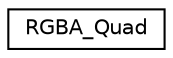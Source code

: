 digraph "Graphical Class Hierarchy"
{
 // LATEX_PDF_SIZE
  edge [fontname="Helvetica",fontsize="10",labelfontname="Helvetica",labelfontsize="10"];
  node [fontname="Helvetica",fontsize="10",shape=record];
  rankdir="LR";
  Node0 [label="RGBA_Quad",height=0.2,width=0.4,color="black", fillcolor="white", style="filled",URL="$struct_r_g_b_a___quad.html",tooltip=" "];
}
